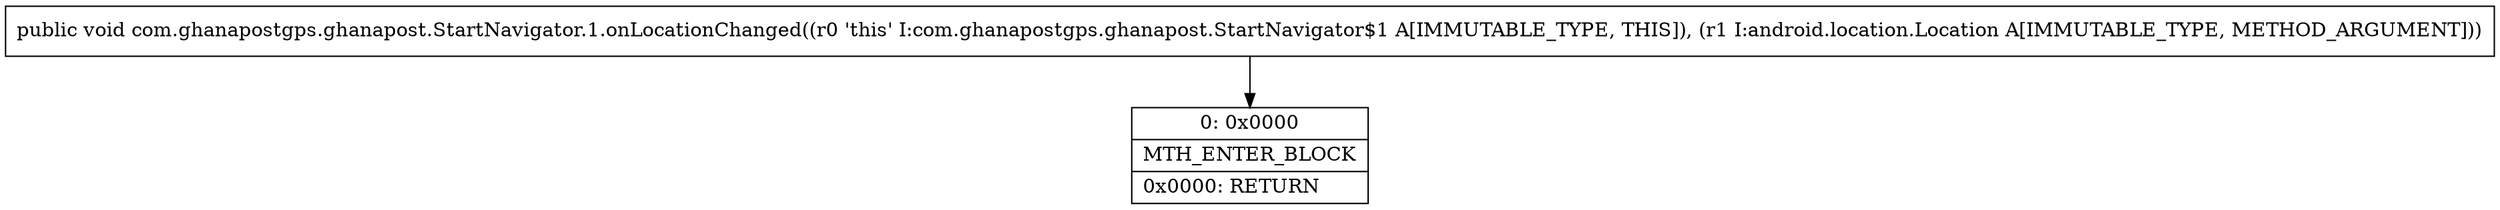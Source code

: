 digraph "CFG forcom.ghanapostgps.ghanapost.StartNavigator.1.onLocationChanged(Landroid\/location\/Location;)V" {
Node_0 [shape=record,label="{0\:\ 0x0000|MTH_ENTER_BLOCK\l|0x0000: RETURN   \l}"];
MethodNode[shape=record,label="{public void com.ghanapostgps.ghanapost.StartNavigator.1.onLocationChanged((r0 'this' I:com.ghanapostgps.ghanapost.StartNavigator$1 A[IMMUTABLE_TYPE, THIS]), (r1 I:android.location.Location A[IMMUTABLE_TYPE, METHOD_ARGUMENT])) }"];
MethodNode -> Node_0;
}

